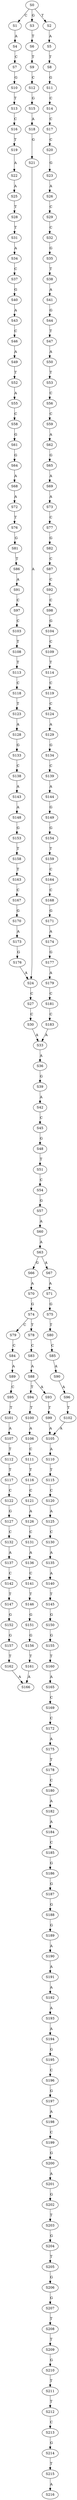 strict digraph  {
	S0 -> S1 [ label = C ];
	S0 -> S2 [ label = T ];
	S0 -> S3 [ label = G ];
	S1 -> S4 [ label = A ];
	S2 -> S5 [ label = A ];
	S3 -> S6 [ label = T ];
	S4 -> S7 [ label = C ];
	S5 -> S8 [ label = T ];
	S6 -> S9 [ label = T ];
	S7 -> S10 [ label = G ];
	S8 -> S11 [ label = G ];
	S9 -> S12 [ label = C ];
	S10 -> S13 [ label = T ];
	S11 -> S14 [ label = C ];
	S12 -> S15 [ label = G ];
	S13 -> S16 [ label = C ];
	S14 -> S17 [ label = C ];
	S15 -> S18 [ label = A ];
	S16 -> S19 [ label = T ];
	S17 -> S20 [ label = C ];
	S18 -> S21 [ label = G ];
	S19 -> S22 [ label = A ];
	S20 -> S23 [ label = G ];
	S21 -> S24 [ label = A ];
	S22 -> S25 [ label = A ];
	S23 -> S26 [ label = A ];
	S24 -> S27 [ label = C ];
	S25 -> S28 [ label = T ];
	S26 -> S29 [ label = C ];
	S27 -> S30 [ label = C ];
	S28 -> S31 [ label = T ];
	S29 -> S32 [ label = C ];
	S30 -> S33 [ label = A ];
	S31 -> S34 [ label = A ];
	S32 -> S35 [ label = G ];
	S33 -> S36 [ label = A ];
	S34 -> S37 [ label = C ];
	S35 -> S38 [ label = T ];
	S36 -> S39 [ label = G ];
	S37 -> S40 [ label = G ];
	S38 -> S41 [ label = A ];
	S39 -> S42 [ label = A ];
	S40 -> S43 [ label = A ];
	S41 -> S44 [ label = G ];
	S42 -> S45 [ label = C ];
	S43 -> S46 [ label = C ];
	S44 -> S47 [ label = T ];
	S45 -> S48 [ label = G ];
	S46 -> S49 [ label = A ];
	S47 -> S50 [ label = A ];
	S48 -> S51 [ label = T ];
	S49 -> S52 [ label = T ];
	S50 -> S53 [ label = T ];
	S51 -> S54 [ label = C ];
	S52 -> S55 [ label = A ];
	S53 -> S56 [ label = C ];
	S54 -> S57 [ label = G ];
	S55 -> S58 [ label = C ];
	S56 -> S59 [ label = C ];
	S57 -> S60 [ label = A ];
	S58 -> S61 [ label = G ];
	S59 -> S62 [ label = A ];
	S60 -> S63 [ label = A ];
	S61 -> S64 [ label = G ];
	S62 -> S65 [ label = G ];
	S63 -> S66 [ label = G ];
	S63 -> S67 [ label = A ];
	S64 -> S68 [ label = A ];
	S65 -> S69 [ label = A ];
	S66 -> S70 [ label = A ];
	S67 -> S71 [ label = A ];
	S68 -> S72 [ label = A ];
	S69 -> S73 [ label = A ];
	S70 -> S74 [ label = G ];
	S71 -> S75 [ label = G ];
	S72 -> S76 [ label = T ];
	S73 -> S77 [ label = C ];
	S74 -> S78 [ label = T ];
	S74 -> S79 [ label = C ];
	S75 -> S80 [ label = T ];
	S76 -> S81 [ label = G ];
	S77 -> S82 [ label = G ];
	S78 -> S83 [ label = C ];
	S79 -> S84 [ label = C ];
	S80 -> S85 [ label = C ];
	S81 -> S86 [ label = T ];
	S82 -> S87 [ label = C ];
	S83 -> S88 [ label = A ];
	S84 -> S89 [ label = A ];
	S85 -> S90 [ label = A ];
	S86 -> S91 [ label = A ];
	S87 -> S92 [ label = C ];
	S88 -> S93 [ label = A ];
	S88 -> S94 [ label = T ];
	S89 -> S95 [ label = C ];
	S90 -> S96 [ label = A ];
	S91 -> S97 [ label = C ];
	S92 -> S98 [ label = C ];
	S93 -> S99 [ label = T ];
	S94 -> S100 [ label = T ];
	S95 -> S101 [ label = T ];
	S96 -> S102 [ label = T ];
	S97 -> S103 [ label = C ];
	S98 -> S104 [ label = G ];
	S99 -> S105 [ label = A ];
	S100 -> S106 [ label = A ];
	S101 -> S107 [ label = A ];
	S102 -> S105 [ label = A ];
	S103 -> S108 [ label = T ];
	S104 -> S109 [ label = C ];
	S105 -> S110 [ label = A ];
	S106 -> S111 [ label = C ];
	S107 -> S112 [ label = T ];
	S108 -> S113 [ label = T ];
	S109 -> S114 [ label = T ];
	S110 -> S115 [ label = T ];
	S111 -> S116 [ label = T ];
	S112 -> S117 [ label = T ];
	S113 -> S118 [ label = C ];
	S114 -> S119 [ label = C ];
	S115 -> S120 [ label = C ];
	S116 -> S121 [ label = C ];
	S117 -> S122 [ label = C ];
	S118 -> S123 [ label = T ];
	S119 -> S124 [ label = C ];
	S120 -> S125 [ label = A ];
	S121 -> S126 [ label = A ];
	S122 -> S127 [ label = G ];
	S123 -> S128 [ label = A ];
	S124 -> S129 [ label = A ];
	S125 -> S130 [ label = C ];
	S126 -> S131 [ label = C ];
	S127 -> S132 [ label = C ];
	S128 -> S133 [ label = G ];
	S129 -> S134 [ label = G ];
	S130 -> S135 [ label = A ];
	S131 -> S136 [ label = A ];
	S132 -> S137 [ label = A ];
	S133 -> S138 [ label = C ];
	S134 -> S139 [ label = C ];
	S135 -> S140 [ label = A ];
	S136 -> S141 [ label = C ];
	S137 -> S142 [ label = C ];
	S138 -> S143 [ label = A ];
	S139 -> S144 [ label = A ];
	S140 -> S145 [ label = T ];
	S141 -> S146 [ label = T ];
	S142 -> S147 [ label = T ];
	S143 -> S148 [ label = A ];
	S144 -> S149 [ label = G ];
	S145 -> S150 [ label = G ];
	S146 -> S151 [ label = G ];
	S147 -> S152 [ label = G ];
	S148 -> S153 [ label = G ];
	S149 -> S154 [ label = G ];
	S150 -> S155 [ label = G ];
	S151 -> S156 [ label = G ];
	S152 -> S157 [ label = G ];
	S153 -> S158 [ label = T ];
	S154 -> S159 [ label = T ];
	S155 -> S160 [ label = T ];
	S156 -> S161 [ label = T ];
	S157 -> S162 [ label = T ];
	S158 -> S163 [ label = T ];
	S159 -> S164 [ label = C ];
	S160 -> S165 [ label = A ];
	S161 -> S166 [ label = A ];
	S162 -> S166 [ label = A ];
	S163 -> S167 [ label = C ];
	S164 -> S168 [ label = C ];
	S165 -> S169 [ label = C ];
	S167 -> S170 [ label = G ];
	S168 -> S171 [ label = G ];
	S169 -> S172 [ label = C ];
	S170 -> S173 [ label = A ];
	S171 -> S174 [ label = A ];
	S172 -> S175 [ label = A ];
	S173 -> S176 [ label = G ];
	S174 -> S177 [ label = G ];
	S175 -> S178 [ label = T ];
	S176 -> S24 [ label = A ];
	S177 -> S179 [ label = A ];
	S178 -> S180 [ label = C ];
	S179 -> S181 [ label = C ];
	S180 -> S182 [ label = A ];
	S181 -> S183 [ label = C ];
	S182 -> S184 [ label = A ];
	S183 -> S33 [ label = A ];
	S184 -> S185 [ label = C ];
	S185 -> S186 [ label = G ];
	S186 -> S187 [ label = G ];
	S187 -> S188 [ label = G ];
	S188 -> S189 [ label = G ];
	S189 -> S190 [ label = A ];
	S190 -> S191 [ label = A ];
	S191 -> S192 [ label = A ];
	S192 -> S193 [ label = A ];
	S193 -> S194 [ label = A ];
	S194 -> S195 [ label = G ];
	S195 -> S196 [ label = C ];
	S196 -> S197 [ label = G ];
	S197 -> S198 [ label = A ];
	S198 -> S199 [ label = C ];
	S199 -> S200 [ label = G ];
	S200 -> S201 [ label = A ];
	S201 -> S202 [ label = G ];
	S202 -> S203 [ label = T ];
	S203 -> S204 [ label = G ];
	S204 -> S205 [ label = T ];
	S205 -> S206 [ label = G ];
	S206 -> S207 [ label = G ];
	S207 -> S208 [ label = T ];
	S208 -> S209 [ label = T ];
	S209 -> S210 [ label = G ];
	S210 -> S211 [ label = T ];
	S211 -> S212 [ label = T ];
	S212 -> S213 [ label = C ];
	S213 -> S214 [ label = G ];
	S214 -> S215 [ label = T ];
	S215 -> S216 [ label = A ];
}
